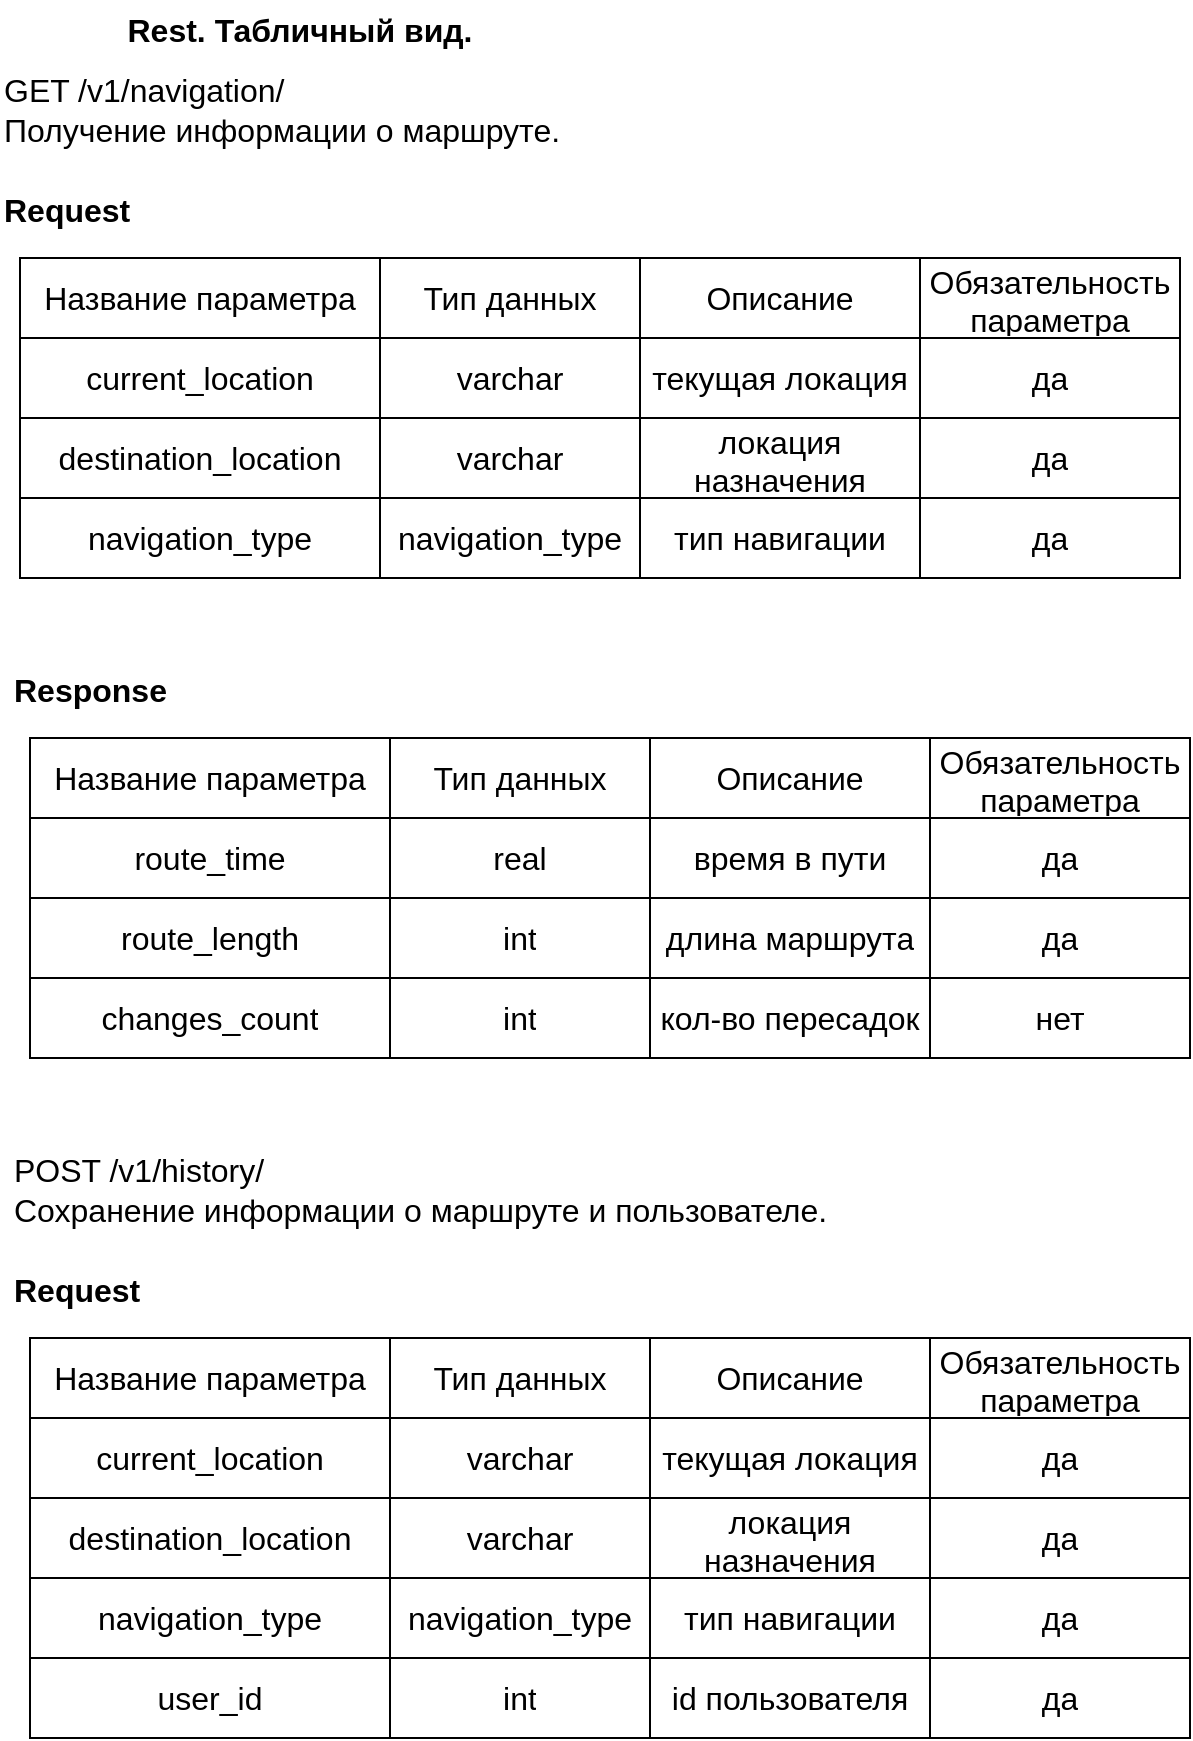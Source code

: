 <mxfile version="24.7.17">
  <diagram name="Страница — 1" id="1gkqRkEdO3-Y-95HwH4A">
    <mxGraphModel dx="1134" dy="480" grid="1" gridSize="10" guides="1" tooltips="1" connect="1" arrows="1" fold="1" page="1" pageScale="1" pageWidth="600" pageHeight="900" math="0" shadow="0">
      <root>
        <mxCell id="0" />
        <mxCell id="1" parent="0" />
        <mxCell id="HRIiHsEKBrBtYYGWFFPA-1" value="Rest. Табличный вид." style="text;html=1;align=center;verticalAlign=middle;whiteSpace=wrap;rounded=0;fontSize=16;fontStyle=1" parent="1" vertex="1">
          <mxGeometry width="300" height="30" as="geometry" />
        </mxCell>
        <mxCell id="HRIiHsEKBrBtYYGWFFPA-2" value="GET /v1/navigation/&lt;div&gt;&lt;font&gt;Получение информации о маршруте.&lt;/font&gt;&lt;/div&gt;" style="text;html=1;align=left;verticalAlign=middle;whiteSpace=wrap;rounded=0;fontSize=16;" parent="1" vertex="1">
          <mxGeometry y="30" width="300" height="50" as="geometry" />
        </mxCell>
        <mxCell id="HRIiHsEKBrBtYYGWFFPA-3" value="Request" style="text;html=1;align=left;verticalAlign=middle;whiteSpace=wrap;rounded=0;fontSize=16;fontStyle=1" parent="1" vertex="1">
          <mxGeometry y="90" width="300" height="30" as="geometry" />
        </mxCell>
        <mxCell id="HRIiHsEKBrBtYYGWFFPA-4" value="" style="shape=table;startSize=0;container=1;collapsible=0;childLayout=tableLayout;fontSize=16;" parent="1" vertex="1">
          <mxGeometry x="10" y="129" width="580" height="160" as="geometry" />
        </mxCell>
        <mxCell id="HRIiHsEKBrBtYYGWFFPA-5" value="" style="shape=tableRow;horizontal=0;startSize=0;swimlaneHead=0;swimlaneBody=0;strokeColor=inherit;top=0;left=0;bottom=0;right=0;collapsible=0;dropTarget=0;fillColor=none;points=[[0,0.5],[1,0.5]];portConstraint=eastwest;fontSize=16;" parent="HRIiHsEKBrBtYYGWFFPA-4" vertex="1">
          <mxGeometry width="580" height="40" as="geometry" />
        </mxCell>
        <mxCell id="HRIiHsEKBrBtYYGWFFPA-6" value="&lt;font&gt;Название параметра&lt;/font&gt;" style="shape=partialRectangle;html=1;whiteSpace=wrap;connectable=0;strokeColor=inherit;overflow=hidden;fillColor=none;top=0;left=0;bottom=0;right=0;pointerEvents=1;fontSize=16;" parent="HRIiHsEKBrBtYYGWFFPA-5" vertex="1">
          <mxGeometry width="180" height="40" as="geometry">
            <mxRectangle width="180" height="40" as="alternateBounds" />
          </mxGeometry>
        </mxCell>
        <mxCell id="HRIiHsEKBrBtYYGWFFPA-7" value="Тип данных" style="shape=partialRectangle;html=1;whiteSpace=wrap;connectable=0;strokeColor=inherit;overflow=hidden;fillColor=none;top=0;left=0;bottom=0;right=0;pointerEvents=1;fontSize=16;" parent="HRIiHsEKBrBtYYGWFFPA-5" vertex="1">
          <mxGeometry x="180" width="130" height="40" as="geometry">
            <mxRectangle width="130" height="40" as="alternateBounds" />
          </mxGeometry>
        </mxCell>
        <mxCell id="HRIiHsEKBrBtYYGWFFPA-8" value="Описание" style="shape=partialRectangle;html=1;whiteSpace=wrap;connectable=0;strokeColor=inherit;overflow=hidden;fillColor=none;top=0;left=0;bottom=0;right=0;pointerEvents=1;fontSize=16;" parent="HRIiHsEKBrBtYYGWFFPA-5" vertex="1">
          <mxGeometry x="310" width="140" height="40" as="geometry">
            <mxRectangle width="140" height="40" as="alternateBounds" />
          </mxGeometry>
        </mxCell>
        <mxCell id="HRIiHsEKBrBtYYGWFFPA-17" value="Обязательность параметра" style="shape=partialRectangle;html=1;whiteSpace=wrap;connectable=0;strokeColor=inherit;overflow=hidden;fillColor=none;top=0;left=0;bottom=0;right=0;pointerEvents=1;fontSize=16;" parent="HRIiHsEKBrBtYYGWFFPA-5" vertex="1">
          <mxGeometry x="450" width="130" height="40" as="geometry">
            <mxRectangle width="130" height="40" as="alternateBounds" />
          </mxGeometry>
        </mxCell>
        <mxCell id="HRIiHsEKBrBtYYGWFFPA-9" value="" style="shape=tableRow;horizontal=0;startSize=0;swimlaneHead=0;swimlaneBody=0;strokeColor=inherit;top=0;left=0;bottom=0;right=0;collapsible=0;dropTarget=0;fillColor=none;points=[[0,0.5],[1,0.5]];portConstraint=eastwest;fontSize=16;" parent="HRIiHsEKBrBtYYGWFFPA-4" vertex="1">
          <mxGeometry y="40" width="580" height="40" as="geometry" />
        </mxCell>
        <mxCell id="HRIiHsEKBrBtYYGWFFPA-10" value="current_location" style="shape=partialRectangle;html=1;whiteSpace=wrap;connectable=0;strokeColor=inherit;overflow=hidden;fillColor=none;top=0;left=0;bottom=0;right=0;pointerEvents=1;fontSize=16;" parent="HRIiHsEKBrBtYYGWFFPA-9" vertex="1">
          <mxGeometry width="180" height="40" as="geometry">
            <mxRectangle width="180" height="40" as="alternateBounds" />
          </mxGeometry>
        </mxCell>
        <mxCell id="HRIiHsEKBrBtYYGWFFPA-11" value="varchar" style="shape=partialRectangle;html=1;whiteSpace=wrap;connectable=0;strokeColor=inherit;overflow=hidden;fillColor=none;top=0;left=0;bottom=0;right=0;pointerEvents=1;fontSize=16;" parent="HRIiHsEKBrBtYYGWFFPA-9" vertex="1">
          <mxGeometry x="180" width="130" height="40" as="geometry">
            <mxRectangle width="130" height="40" as="alternateBounds" />
          </mxGeometry>
        </mxCell>
        <mxCell id="HRIiHsEKBrBtYYGWFFPA-12" value="текущая локация" style="shape=partialRectangle;html=1;whiteSpace=wrap;connectable=0;strokeColor=inherit;overflow=hidden;fillColor=none;top=0;left=0;bottom=0;right=0;pointerEvents=1;fontSize=16;" parent="HRIiHsEKBrBtYYGWFFPA-9" vertex="1">
          <mxGeometry x="310" width="140" height="40" as="geometry">
            <mxRectangle width="140" height="40" as="alternateBounds" />
          </mxGeometry>
        </mxCell>
        <mxCell id="HRIiHsEKBrBtYYGWFFPA-18" value="да" style="shape=partialRectangle;html=1;whiteSpace=wrap;connectable=0;strokeColor=inherit;overflow=hidden;fillColor=none;top=0;left=0;bottom=0;right=0;pointerEvents=1;fontSize=16;" parent="HRIiHsEKBrBtYYGWFFPA-9" vertex="1">
          <mxGeometry x="450" width="130" height="40" as="geometry">
            <mxRectangle width="130" height="40" as="alternateBounds" />
          </mxGeometry>
        </mxCell>
        <mxCell id="HRIiHsEKBrBtYYGWFFPA-13" value="" style="shape=tableRow;horizontal=0;startSize=0;swimlaneHead=0;swimlaneBody=0;strokeColor=inherit;top=0;left=0;bottom=0;right=0;collapsible=0;dropTarget=0;fillColor=none;points=[[0,0.5],[1,0.5]];portConstraint=eastwest;fontSize=16;" parent="HRIiHsEKBrBtYYGWFFPA-4" vertex="1">
          <mxGeometry y="80" width="580" height="40" as="geometry" />
        </mxCell>
        <mxCell id="HRIiHsEKBrBtYYGWFFPA-14" value="destination_location" style="shape=partialRectangle;html=1;whiteSpace=wrap;connectable=0;strokeColor=inherit;overflow=hidden;fillColor=none;top=0;left=0;bottom=0;right=0;pointerEvents=1;fontSize=16;" parent="HRIiHsEKBrBtYYGWFFPA-13" vertex="1">
          <mxGeometry width="180" height="40" as="geometry">
            <mxRectangle width="180" height="40" as="alternateBounds" />
          </mxGeometry>
        </mxCell>
        <mxCell id="HRIiHsEKBrBtYYGWFFPA-15" value="varchar" style="shape=partialRectangle;html=1;whiteSpace=wrap;connectable=0;strokeColor=inherit;overflow=hidden;fillColor=none;top=0;left=0;bottom=0;right=0;pointerEvents=1;fontSize=16;" parent="HRIiHsEKBrBtYYGWFFPA-13" vertex="1">
          <mxGeometry x="180" width="130" height="40" as="geometry">
            <mxRectangle width="130" height="40" as="alternateBounds" />
          </mxGeometry>
        </mxCell>
        <mxCell id="HRIiHsEKBrBtYYGWFFPA-16" value="локация назначения" style="shape=partialRectangle;html=1;whiteSpace=wrap;connectable=0;strokeColor=inherit;overflow=hidden;fillColor=none;top=0;left=0;bottom=0;right=0;pointerEvents=1;fontSize=16;" parent="HRIiHsEKBrBtYYGWFFPA-13" vertex="1">
          <mxGeometry x="310" width="140" height="40" as="geometry">
            <mxRectangle width="140" height="40" as="alternateBounds" />
          </mxGeometry>
        </mxCell>
        <mxCell id="HRIiHsEKBrBtYYGWFFPA-19" value="да" style="shape=partialRectangle;html=1;whiteSpace=wrap;connectable=0;strokeColor=inherit;overflow=hidden;fillColor=none;top=0;left=0;bottom=0;right=0;pointerEvents=1;fontSize=16;" parent="HRIiHsEKBrBtYYGWFFPA-13" vertex="1">
          <mxGeometry x="450" width="130" height="40" as="geometry">
            <mxRectangle width="130" height="40" as="alternateBounds" />
          </mxGeometry>
        </mxCell>
        <mxCell id="HRIiHsEKBrBtYYGWFFPA-20" style="shape=tableRow;horizontal=0;startSize=0;swimlaneHead=0;swimlaneBody=0;strokeColor=inherit;top=0;left=0;bottom=0;right=0;collapsible=0;dropTarget=0;fillColor=none;points=[[0,0.5],[1,0.5]];portConstraint=eastwest;fontSize=16;" parent="HRIiHsEKBrBtYYGWFFPA-4" vertex="1">
          <mxGeometry y="120" width="580" height="40" as="geometry" />
        </mxCell>
        <mxCell id="HRIiHsEKBrBtYYGWFFPA-21" value="navigation_type" style="shape=partialRectangle;html=1;whiteSpace=wrap;connectable=0;strokeColor=inherit;overflow=hidden;fillColor=none;top=0;left=0;bottom=0;right=0;pointerEvents=1;fontSize=16;" parent="HRIiHsEKBrBtYYGWFFPA-20" vertex="1">
          <mxGeometry width="180" height="40" as="geometry">
            <mxRectangle width="180" height="40" as="alternateBounds" />
          </mxGeometry>
        </mxCell>
        <mxCell id="HRIiHsEKBrBtYYGWFFPA-22" value="navigation_type" style="shape=partialRectangle;html=1;whiteSpace=wrap;connectable=0;strokeColor=inherit;overflow=hidden;fillColor=none;top=0;left=0;bottom=0;right=0;pointerEvents=1;fontSize=16;" parent="HRIiHsEKBrBtYYGWFFPA-20" vertex="1">
          <mxGeometry x="180" width="130" height="40" as="geometry">
            <mxRectangle width="130" height="40" as="alternateBounds" />
          </mxGeometry>
        </mxCell>
        <mxCell id="HRIiHsEKBrBtYYGWFFPA-23" value="тип навигации" style="shape=partialRectangle;html=1;whiteSpace=wrap;connectable=0;strokeColor=inherit;overflow=hidden;fillColor=none;top=0;left=0;bottom=0;right=0;pointerEvents=1;fontSize=16;" parent="HRIiHsEKBrBtYYGWFFPA-20" vertex="1">
          <mxGeometry x="310" width="140" height="40" as="geometry">
            <mxRectangle width="140" height="40" as="alternateBounds" />
          </mxGeometry>
        </mxCell>
        <mxCell id="HRIiHsEKBrBtYYGWFFPA-24" value="да" style="shape=partialRectangle;html=1;whiteSpace=wrap;connectable=0;strokeColor=inherit;overflow=hidden;fillColor=none;top=0;left=0;bottom=0;right=0;pointerEvents=1;fontSize=16;" parent="HRIiHsEKBrBtYYGWFFPA-20" vertex="1">
          <mxGeometry x="450" width="130" height="40" as="geometry">
            <mxRectangle width="130" height="40" as="alternateBounds" />
          </mxGeometry>
        </mxCell>
        <mxCell id="HRIiHsEKBrBtYYGWFFPA-25" value="Response" style="text;html=1;align=left;verticalAlign=middle;whiteSpace=wrap;rounded=0;fontSize=16;fontStyle=1" parent="1" vertex="1">
          <mxGeometry x="5" y="330" width="300" height="30" as="geometry" />
        </mxCell>
        <mxCell id="HRIiHsEKBrBtYYGWFFPA-26" value="" style="shape=table;startSize=0;container=1;collapsible=0;childLayout=tableLayout;fontSize=16;" parent="1" vertex="1">
          <mxGeometry x="15" y="369" width="580" height="160" as="geometry" />
        </mxCell>
        <mxCell id="HRIiHsEKBrBtYYGWFFPA-27" value="" style="shape=tableRow;horizontal=0;startSize=0;swimlaneHead=0;swimlaneBody=0;strokeColor=inherit;top=0;left=0;bottom=0;right=0;collapsible=0;dropTarget=0;fillColor=none;points=[[0,0.5],[1,0.5]];portConstraint=eastwest;fontSize=16;" parent="HRIiHsEKBrBtYYGWFFPA-26" vertex="1">
          <mxGeometry width="580" height="40" as="geometry" />
        </mxCell>
        <mxCell id="HRIiHsEKBrBtYYGWFFPA-28" value="&lt;font&gt;Название параметра&lt;/font&gt;" style="shape=partialRectangle;html=1;whiteSpace=wrap;connectable=0;strokeColor=inherit;overflow=hidden;fillColor=none;top=0;left=0;bottom=0;right=0;pointerEvents=1;fontSize=16;" parent="HRIiHsEKBrBtYYGWFFPA-27" vertex="1">
          <mxGeometry width="180" height="40" as="geometry">
            <mxRectangle width="180" height="40" as="alternateBounds" />
          </mxGeometry>
        </mxCell>
        <mxCell id="HRIiHsEKBrBtYYGWFFPA-29" value="Тип данных" style="shape=partialRectangle;html=1;whiteSpace=wrap;connectable=0;strokeColor=inherit;overflow=hidden;fillColor=none;top=0;left=0;bottom=0;right=0;pointerEvents=1;fontSize=16;" parent="HRIiHsEKBrBtYYGWFFPA-27" vertex="1">
          <mxGeometry x="180" width="130" height="40" as="geometry">
            <mxRectangle width="130" height="40" as="alternateBounds" />
          </mxGeometry>
        </mxCell>
        <mxCell id="HRIiHsEKBrBtYYGWFFPA-30" value="Описание" style="shape=partialRectangle;html=1;whiteSpace=wrap;connectable=0;strokeColor=inherit;overflow=hidden;fillColor=none;top=0;left=0;bottom=0;right=0;pointerEvents=1;fontSize=16;" parent="HRIiHsEKBrBtYYGWFFPA-27" vertex="1">
          <mxGeometry x="310" width="140" height="40" as="geometry">
            <mxRectangle width="140" height="40" as="alternateBounds" />
          </mxGeometry>
        </mxCell>
        <mxCell id="HRIiHsEKBrBtYYGWFFPA-31" value="Обязательность параметра" style="shape=partialRectangle;html=1;whiteSpace=wrap;connectable=0;strokeColor=inherit;overflow=hidden;fillColor=none;top=0;left=0;bottom=0;right=0;pointerEvents=1;fontSize=16;" parent="HRIiHsEKBrBtYYGWFFPA-27" vertex="1">
          <mxGeometry x="450" width="130" height="40" as="geometry">
            <mxRectangle width="130" height="40" as="alternateBounds" />
          </mxGeometry>
        </mxCell>
        <mxCell id="HRIiHsEKBrBtYYGWFFPA-32" value="" style="shape=tableRow;horizontal=0;startSize=0;swimlaneHead=0;swimlaneBody=0;strokeColor=inherit;top=0;left=0;bottom=0;right=0;collapsible=0;dropTarget=0;fillColor=none;points=[[0,0.5],[1,0.5]];portConstraint=eastwest;fontSize=16;" parent="HRIiHsEKBrBtYYGWFFPA-26" vertex="1">
          <mxGeometry y="40" width="580" height="40" as="geometry" />
        </mxCell>
        <mxCell id="HRIiHsEKBrBtYYGWFFPA-33" value="route_time" style="shape=partialRectangle;html=1;whiteSpace=wrap;connectable=0;strokeColor=inherit;overflow=hidden;fillColor=none;top=0;left=0;bottom=0;right=0;pointerEvents=1;fontSize=16;" parent="HRIiHsEKBrBtYYGWFFPA-32" vertex="1">
          <mxGeometry width="180" height="40" as="geometry">
            <mxRectangle width="180" height="40" as="alternateBounds" />
          </mxGeometry>
        </mxCell>
        <mxCell id="HRIiHsEKBrBtYYGWFFPA-34" value="real" style="shape=partialRectangle;html=1;whiteSpace=wrap;connectable=0;strokeColor=inherit;overflow=hidden;fillColor=none;top=0;left=0;bottom=0;right=0;pointerEvents=1;fontSize=16;" parent="HRIiHsEKBrBtYYGWFFPA-32" vertex="1">
          <mxGeometry x="180" width="130" height="40" as="geometry">
            <mxRectangle width="130" height="40" as="alternateBounds" />
          </mxGeometry>
        </mxCell>
        <mxCell id="HRIiHsEKBrBtYYGWFFPA-35" value="время в пути" style="shape=partialRectangle;html=1;whiteSpace=wrap;connectable=0;strokeColor=inherit;overflow=hidden;fillColor=none;top=0;left=0;bottom=0;right=0;pointerEvents=1;fontSize=16;" parent="HRIiHsEKBrBtYYGWFFPA-32" vertex="1">
          <mxGeometry x="310" width="140" height="40" as="geometry">
            <mxRectangle width="140" height="40" as="alternateBounds" />
          </mxGeometry>
        </mxCell>
        <mxCell id="HRIiHsEKBrBtYYGWFFPA-36" value="да" style="shape=partialRectangle;html=1;whiteSpace=wrap;connectable=0;strokeColor=inherit;overflow=hidden;fillColor=none;top=0;left=0;bottom=0;right=0;pointerEvents=1;fontSize=16;" parent="HRIiHsEKBrBtYYGWFFPA-32" vertex="1">
          <mxGeometry x="450" width="130" height="40" as="geometry">
            <mxRectangle width="130" height="40" as="alternateBounds" />
          </mxGeometry>
        </mxCell>
        <mxCell id="HRIiHsEKBrBtYYGWFFPA-37" value="" style="shape=tableRow;horizontal=0;startSize=0;swimlaneHead=0;swimlaneBody=0;strokeColor=inherit;top=0;left=0;bottom=0;right=0;collapsible=0;dropTarget=0;fillColor=none;points=[[0,0.5],[1,0.5]];portConstraint=eastwest;fontSize=16;" parent="HRIiHsEKBrBtYYGWFFPA-26" vertex="1">
          <mxGeometry y="80" width="580" height="40" as="geometry" />
        </mxCell>
        <mxCell id="HRIiHsEKBrBtYYGWFFPA-38" value="route_length" style="shape=partialRectangle;html=1;whiteSpace=wrap;connectable=0;strokeColor=inherit;overflow=hidden;fillColor=none;top=0;left=0;bottom=0;right=0;pointerEvents=1;fontSize=16;" parent="HRIiHsEKBrBtYYGWFFPA-37" vertex="1">
          <mxGeometry width="180" height="40" as="geometry">
            <mxRectangle width="180" height="40" as="alternateBounds" />
          </mxGeometry>
        </mxCell>
        <mxCell id="HRIiHsEKBrBtYYGWFFPA-39" value="int" style="shape=partialRectangle;html=1;whiteSpace=wrap;connectable=0;strokeColor=inherit;overflow=hidden;fillColor=none;top=0;left=0;bottom=0;right=0;pointerEvents=1;fontSize=16;" parent="HRIiHsEKBrBtYYGWFFPA-37" vertex="1">
          <mxGeometry x="180" width="130" height="40" as="geometry">
            <mxRectangle width="130" height="40" as="alternateBounds" />
          </mxGeometry>
        </mxCell>
        <mxCell id="HRIiHsEKBrBtYYGWFFPA-40" value="длина маршрута" style="shape=partialRectangle;html=1;whiteSpace=wrap;connectable=0;strokeColor=inherit;overflow=hidden;fillColor=none;top=0;left=0;bottom=0;right=0;pointerEvents=1;fontSize=16;" parent="HRIiHsEKBrBtYYGWFFPA-37" vertex="1">
          <mxGeometry x="310" width="140" height="40" as="geometry">
            <mxRectangle width="140" height="40" as="alternateBounds" />
          </mxGeometry>
        </mxCell>
        <mxCell id="HRIiHsEKBrBtYYGWFFPA-41" value="да" style="shape=partialRectangle;html=1;whiteSpace=wrap;connectable=0;strokeColor=inherit;overflow=hidden;fillColor=none;top=0;left=0;bottom=0;right=0;pointerEvents=1;fontSize=16;" parent="HRIiHsEKBrBtYYGWFFPA-37" vertex="1">
          <mxGeometry x="450" width="130" height="40" as="geometry">
            <mxRectangle width="130" height="40" as="alternateBounds" />
          </mxGeometry>
        </mxCell>
        <mxCell id="HRIiHsEKBrBtYYGWFFPA-42" style="shape=tableRow;horizontal=0;startSize=0;swimlaneHead=0;swimlaneBody=0;strokeColor=inherit;top=0;left=0;bottom=0;right=0;collapsible=0;dropTarget=0;fillColor=none;points=[[0,0.5],[1,0.5]];portConstraint=eastwest;fontSize=16;" parent="HRIiHsEKBrBtYYGWFFPA-26" vertex="1">
          <mxGeometry y="120" width="580" height="40" as="geometry" />
        </mxCell>
        <mxCell id="HRIiHsEKBrBtYYGWFFPA-43" value="changes_count" style="shape=partialRectangle;html=1;whiteSpace=wrap;connectable=0;strokeColor=inherit;overflow=hidden;fillColor=none;top=0;left=0;bottom=0;right=0;pointerEvents=1;fontSize=16;" parent="HRIiHsEKBrBtYYGWFFPA-42" vertex="1">
          <mxGeometry width="180" height="40" as="geometry">
            <mxRectangle width="180" height="40" as="alternateBounds" />
          </mxGeometry>
        </mxCell>
        <mxCell id="HRIiHsEKBrBtYYGWFFPA-44" value="int" style="shape=partialRectangle;html=1;whiteSpace=wrap;connectable=0;strokeColor=inherit;overflow=hidden;fillColor=none;top=0;left=0;bottom=0;right=0;pointerEvents=1;fontSize=16;" parent="HRIiHsEKBrBtYYGWFFPA-42" vertex="1">
          <mxGeometry x="180" width="130" height="40" as="geometry">
            <mxRectangle width="130" height="40" as="alternateBounds" />
          </mxGeometry>
        </mxCell>
        <mxCell id="HRIiHsEKBrBtYYGWFFPA-45" value="кол-во пересадок" style="shape=partialRectangle;html=1;whiteSpace=wrap;connectable=0;strokeColor=inherit;overflow=hidden;fillColor=none;top=0;left=0;bottom=0;right=0;pointerEvents=1;fontSize=16;" parent="HRIiHsEKBrBtYYGWFFPA-42" vertex="1">
          <mxGeometry x="310" width="140" height="40" as="geometry">
            <mxRectangle width="140" height="40" as="alternateBounds" />
          </mxGeometry>
        </mxCell>
        <mxCell id="HRIiHsEKBrBtYYGWFFPA-46" value="нет" style="shape=partialRectangle;html=1;whiteSpace=wrap;connectable=0;strokeColor=inherit;overflow=hidden;fillColor=none;top=0;left=0;bottom=0;right=0;pointerEvents=1;fontSize=16;" parent="HRIiHsEKBrBtYYGWFFPA-42" vertex="1">
          <mxGeometry x="450" width="130" height="40" as="geometry">
            <mxRectangle width="130" height="40" as="alternateBounds" />
          </mxGeometry>
        </mxCell>
        <mxCell id="EGkEITS3af5qfWxPy18o-47" value="POST /v1/history/&lt;div&gt;&lt;font&gt;Сохранение информации о маршруте и пользователе.&lt;/font&gt;&lt;/div&gt;" style="text;html=1;align=left;verticalAlign=middle;whiteSpace=wrap;rounded=0;fontSize=16;" vertex="1" parent="1">
          <mxGeometry x="5" y="570" width="515" height="50" as="geometry" />
        </mxCell>
        <mxCell id="EGkEITS3af5qfWxPy18o-48" value="Request" style="text;html=1;align=left;verticalAlign=middle;whiteSpace=wrap;rounded=0;fontSize=16;fontStyle=1" vertex="1" parent="1">
          <mxGeometry x="5" y="630" width="300" height="30" as="geometry" />
        </mxCell>
        <mxCell id="EGkEITS3af5qfWxPy18o-49" value="" style="shape=table;startSize=0;container=1;collapsible=0;childLayout=tableLayout;fontSize=16;" vertex="1" parent="1">
          <mxGeometry x="15" y="669" width="580" height="200" as="geometry" />
        </mxCell>
        <mxCell id="EGkEITS3af5qfWxPy18o-50" value="" style="shape=tableRow;horizontal=0;startSize=0;swimlaneHead=0;swimlaneBody=0;strokeColor=inherit;top=0;left=0;bottom=0;right=0;collapsible=0;dropTarget=0;fillColor=none;points=[[0,0.5],[1,0.5]];portConstraint=eastwest;fontSize=16;" vertex="1" parent="EGkEITS3af5qfWxPy18o-49">
          <mxGeometry width="580" height="40" as="geometry" />
        </mxCell>
        <mxCell id="EGkEITS3af5qfWxPy18o-51" value="&lt;font&gt;Название параметра&lt;/font&gt;" style="shape=partialRectangle;html=1;whiteSpace=wrap;connectable=0;strokeColor=inherit;overflow=hidden;fillColor=none;top=0;left=0;bottom=0;right=0;pointerEvents=1;fontSize=16;" vertex="1" parent="EGkEITS3af5qfWxPy18o-50">
          <mxGeometry width="180" height="40" as="geometry">
            <mxRectangle width="180" height="40" as="alternateBounds" />
          </mxGeometry>
        </mxCell>
        <mxCell id="EGkEITS3af5qfWxPy18o-52" value="Тип данных" style="shape=partialRectangle;html=1;whiteSpace=wrap;connectable=0;strokeColor=inherit;overflow=hidden;fillColor=none;top=0;left=0;bottom=0;right=0;pointerEvents=1;fontSize=16;" vertex="1" parent="EGkEITS3af5qfWxPy18o-50">
          <mxGeometry x="180" width="130" height="40" as="geometry">
            <mxRectangle width="130" height="40" as="alternateBounds" />
          </mxGeometry>
        </mxCell>
        <mxCell id="EGkEITS3af5qfWxPy18o-53" value="Описание" style="shape=partialRectangle;html=1;whiteSpace=wrap;connectable=0;strokeColor=inherit;overflow=hidden;fillColor=none;top=0;left=0;bottom=0;right=0;pointerEvents=1;fontSize=16;" vertex="1" parent="EGkEITS3af5qfWxPy18o-50">
          <mxGeometry x="310" width="140" height="40" as="geometry">
            <mxRectangle width="140" height="40" as="alternateBounds" />
          </mxGeometry>
        </mxCell>
        <mxCell id="EGkEITS3af5qfWxPy18o-54" value="Обязательность параметра" style="shape=partialRectangle;html=1;whiteSpace=wrap;connectable=0;strokeColor=inherit;overflow=hidden;fillColor=none;top=0;left=0;bottom=0;right=0;pointerEvents=1;fontSize=16;" vertex="1" parent="EGkEITS3af5qfWxPy18o-50">
          <mxGeometry x="450" width="130" height="40" as="geometry">
            <mxRectangle width="130" height="40" as="alternateBounds" />
          </mxGeometry>
        </mxCell>
        <mxCell id="EGkEITS3af5qfWxPy18o-55" value="" style="shape=tableRow;horizontal=0;startSize=0;swimlaneHead=0;swimlaneBody=0;strokeColor=inherit;top=0;left=0;bottom=0;right=0;collapsible=0;dropTarget=0;fillColor=none;points=[[0,0.5],[1,0.5]];portConstraint=eastwest;fontSize=16;" vertex="1" parent="EGkEITS3af5qfWxPy18o-49">
          <mxGeometry y="40" width="580" height="40" as="geometry" />
        </mxCell>
        <mxCell id="EGkEITS3af5qfWxPy18o-56" value="current_location" style="shape=partialRectangle;html=1;whiteSpace=wrap;connectable=0;strokeColor=inherit;overflow=hidden;fillColor=none;top=0;left=0;bottom=0;right=0;pointerEvents=1;fontSize=16;" vertex="1" parent="EGkEITS3af5qfWxPy18o-55">
          <mxGeometry width="180" height="40" as="geometry">
            <mxRectangle width="180" height="40" as="alternateBounds" />
          </mxGeometry>
        </mxCell>
        <mxCell id="EGkEITS3af5qfWxPy18o-57" value="varchar" style="shape=partialRectangle;html=1;whiteSpace=wrap;connectable=0;strokeColor=inherit;overflow=hidden;fillColor=none;top=0;left=0;bottom=0;right=0;pointerEvents=1;fontSize=16;" vertex="1" parent="EGkEITS3af5qfWxPy18o-55">
          <mxGeometry x="180" width="130" height="40" as="geometry">
            <mxRectangle width="130" height="40" as="alternateBounds" />
          </mxGeometry>
        </mxCell>
        <mxCell id="EGkEITS3af5qfWxPy18o-58" value="текущая локация" style="shape=partialRectangle;html=1;whiteSpace=wrap;connectable=0;strokeColor=inherit;overflow=hidden;fillColor=none;top=0;left=0;bottom=0;right=0;pointerEvents=1;fontSize=16;" vertex="1" parent="EGkEITS3af5qfWxPy18o-55">
          <mxGeometry x="310" width="140" height="40" as="geometry">
            <mxRectangle width="140" height="40" as="alternateBounds" />
          </mxGeometry>
        </mxCell>
        <mxCell id="EGkEITS3af5qfWxPy18o-59" value="да" style="shape=partialRectangle;html=1;whiteSpace=wrap;connectable=0;strokeColor=inherit;overflow=hidden;fillColor=none;top=0;left=0;bottom=0;right=0;pointerEvents=1;fontSize=16;" vertex="1" parent="EGkEITS3af5qfWxPy18o-55">
          <mxGeometry x="450" width="130" height="40" as="geometry">
            <mxRectangle width="130" height="40" as="alternateBounds" />
          </mxGeometry>
        </mxCell>
        <mxCell id="EGkEITS3af5qfWxPy18o-60" value="" style="shape=tableRow;horizontal=0;startSize=0;swimlaneHead=0;swimlaneBody=0;strokeColor=inherit;top=0;left=0;bottom=0;right=0;collapsible=0;dropTarget=0;fillColor=none;points=[[0,0.5],[1,0.5]];portConstraint=eastwest;fontSize=16;" vertex="1" parent="EGkEITS3af5qfWxPy18o-49">
          <mxGeometry y="80" width="580" height="40" as="geometry" />
        </mxCell>
        <mxCell id="EGkEITS3af5qfWxPy18o-61" value="destination_location" style="shape=partialRectangle;html=1;whiteSpace=wrap;connectable=0;strokeColor=inherit;overflow=hidden;fillColor=none;top=0;left=0;bottom=0;right=0;pointerEvents=1;fontSize=16;" vertex="1" parent="EGkEITS3af5qfWxPy18o-60">
          <mxGeometry width="180" height="40" as="geometry">
            <mxRectangle width="180" height="40" as="alternateBounds" />
          </mxGeometry>
        </mxCell>
        <mxCell id="EGkEITS3af5qfWxPy18o-62" value="varchar" style="shape=partialRectangle;html=1;whiteSpace=wrap;connectable=0;strokeColor=inherit;overflow=hidden;fillColor=none;top=0;left=0;bottom=0;right=0;pointerEvents=1;fontSize=16;" vertex="1" parent="EGkEITS3af5qfWxPy18o-60">
          <mxGeometry x="180" width="130" height="40" as="geometry">
            <mxRectangle width="130" height="40" as="alternateBounds" />
          </mxGeometry>
        </mxCell>
        <mxCell id="EGkEITS3af5qfWxPy18o-63" value="локация назначения" style="shape=partialRectangle;html=1;whiteSpace=wrap;connectable=0;strokeColor=inherit;overflow=hidden;fillColor=none;top=0;left=0;bottom=0;right=0;pointerEvents=1;fontSize=16;" vertex="1" parent="EGkEITS3af5qfWxPy18o-60">
          <mxGeometry x="310" width="140" height="40" as="geometry">
            <mxRectangle width="140" height="40" as="alternateBounds" />
          </mxGeometry>
        </mxCell>
        <mxCell id="EGkEITS3af5qfWxPy18o-64" value="да" style="shape=partialRectangle;html=1;whiteSpace=wrap;connectable=0;strokeColor=inherit;overflow=hidden;fillColor=none;top=0;left=0;bottom=0;right=0;pointerEvents=1;fontSize=16;" vertex="1" parent="EGkEITS3af5qfWxPy18o-60">
          <mxGeometry x="450" width="130" height="40" as="geometry">
            <mxRectangle width="130" height="40" as="alternateBounds" />
          </mxGeometry>
        </mxCell>
        <mxCell id="EGkEITS3af5qfWxPy18o-65" style="shape=tableRow;horizontal=0;startSize=0;swimlaneHead=0;swimlaneBody=0;strokeColor=inherit;top=0;left=0;bottom=0;right=0;collapsible=0;dropTarget=0;fillColor=none;points=[[0,0.5],[1,0.5]];portConstraint=eastwest;fontSize=16;" vertex="1" parent="EGkEITS3af5qfWxPy18o-49">
          <mxGeometry y="120" width="580" height="40" as="geometry" />
        </mxCell>
        <mxCell id="EGkEITS3af5qfWxPy18o-66" value="navigation_type" style="shape=partialRectangle;html=1;whiteSpace=wrap;connectable=0;strokeColor=inherit;overflow=hidden;fillColor=none;top=0;left=0;bottom=0;right=0;pointerEvents=1;fontSize=16;" vertex="1" parent="EGkEITS3af5qfWxPy18o-65">
          <mxGeometry width="180" height="40" as="geometry">
            <mxRectangle width="180" height="40" as="alternateBounds" />
          </mxGeometry>
        </mxCell>
        <mxCell id="EGkEITS3af5qfWxPy18o-67" value="navigation_type" style="shape=partialRectangle;html=1;whiteSpace=wrap;connectable=0;strokeColor=inherit;overflow=hidden;fillColor=none;top=0;left=0;bottom=0;right=0;pointerEvents=1;fontSize=16;" vertex="1" parent="EGkEITS3af5qfWxPy18o-65">
          <mxGeometry x="180" width="130" height="40" as="geometry">
            <mxRectangle width="130" height="40" as="alternateBounds" />
          </mxGeometry>
        </mxCell>
        <mxCell id="EGkEITS3af5qfWxPy18o-68" value="тип навигации" style="shape=partialRectangle;html=1;whiteSpace=wrap;connectable=0;strokeColor=inherit;overflow=hidden;fillColor=none;top=0;left=0;bottom=0;right=0;pointerEvents=1;fontSize=16;" vertex="1" parent="EGkEITS3af5qfWxPy18o-65">
          <mxGeometry x="310" width="140" height="40" as="geometry">
            <mxRectangle width="140" height="40" as="alternateBounds" />
          </mxGeometry>
        </mxCell>
        <mxCell id="EGkEITS3af5qfWxPy18o-69" value="да" style="shape=partialRectangle;html=1;whiteSpace=wrap;connectable=0;strokeColor=inherit;overflow=hidden;fillColor=none;top=0;left=0;bottom=0;right=0;pointerEvents=1;fontSize=16;" vertex="1" parent="EGkEITS3af5qfWxPy18o-65">
          <mxGeometry x="450" width="130" height="40" as="geometry">
            <mxRectangle width="130" height="40" as="alternateBounds" />
          </mxGeometry>
        </mxCell>
        <mxCell id="EGkEITS3af5qfWxPy18o-70" style="shape=tableRow;horizontal=0;startSize=0;swimlaneHead=0;swimlaneBody=0;strokeColor=inherit;top=0;left=0;bottom=0;right=0;collapsible=0;dropTarget=0;fillColor=none;points=[[0,0.5],[1,0.5]];portConstraint=eastwest;fontSize=16;" vertex="1" parent="EGkEITS3af5qfWxPy18o-49">
          <mxGeometry y="160" width="580" height="40" as="geometry" />
        </mxCell>
        <mxCell id="EGkEITS3af5qfWxPy18o-71" value="user_id" style="shape=partialRectangle;html=1;whiteSpace=wrap;connectable=0;strokeColor=inherit;overflow=hidden;fillColor=none;top=0;left=0;bottom=0;right=0;pointerEvents=1;fontSize=16;" vertex="1" parent="EGkEITS3af5qfWxPy18o-70">
          <mxGeometry width="180" height="40" as="geometry">
            <mxRectangle width="180" height="40" as="alternateBounds" />
          </mxGeometry>
        </mxCell>
        <mxCell id="EGkEITS3af5qfWxPy18o-72" value="int" style="shape=partialRectangle;html=1;whiteSpace=wrap;connectable=0;strokeColor=inherit;overflow=hidden;fillColor=none;top=0;left=0;bottom=0;right=0;pointerEvents=1;fontSize=16;" vertex="1" parent="EGkEITS3af5qfWxPy18o-70">
          <mxGeometry x="180" width="130" height="40" as="geometry">
            <mxRectangle width="130" height="40" as="alternateBounds" />
          </mxGeometry>
        </mxCell>
        <mxCell id="EGkEITS3af5qfWxPy18o-73" value="id пользователя" style="shape=partialRectangle;html=1;whiteSpace=wrap;connectable=0;strokeColor=inherit;overflow=hidden;fillColor=none;top=0;left=0;bottom=0;right=0;pointerEvents=1;fontSize=16;" vertex="1" parent="EGkEITS3af5qfWxPy18o-70">
          <mxGeometry x="310" width="140" height="40" as="geometry">
            <mxRectangle width="140" height="40" as="alternateBounds" />
          </mxGeometry>
        </mxCell>
        <mxCell id="EGkEITS3af5qfWxPy18o-74" value="да" style="shape=partialRectangle;html=1;whiteSpace=wrap;connectable=0;strokeColor=inherit;overflow=hidden;fillColor=none;top=0;left=0;bottom=0;right=0;pointerEvents=1;fontSize=16;" vertex="1" parent="EGkEITS3af5qfWxPy18o-70">
          <mxGeometry x="450" width="130" height="40" as="geometry">
            <mxRectangle width="130" height="40" as="alternateBounds" />
          </mxGeometry>
        </mxCell>
      </root>
    </mxGraphModel>
  </diagram>
</mxfile>
